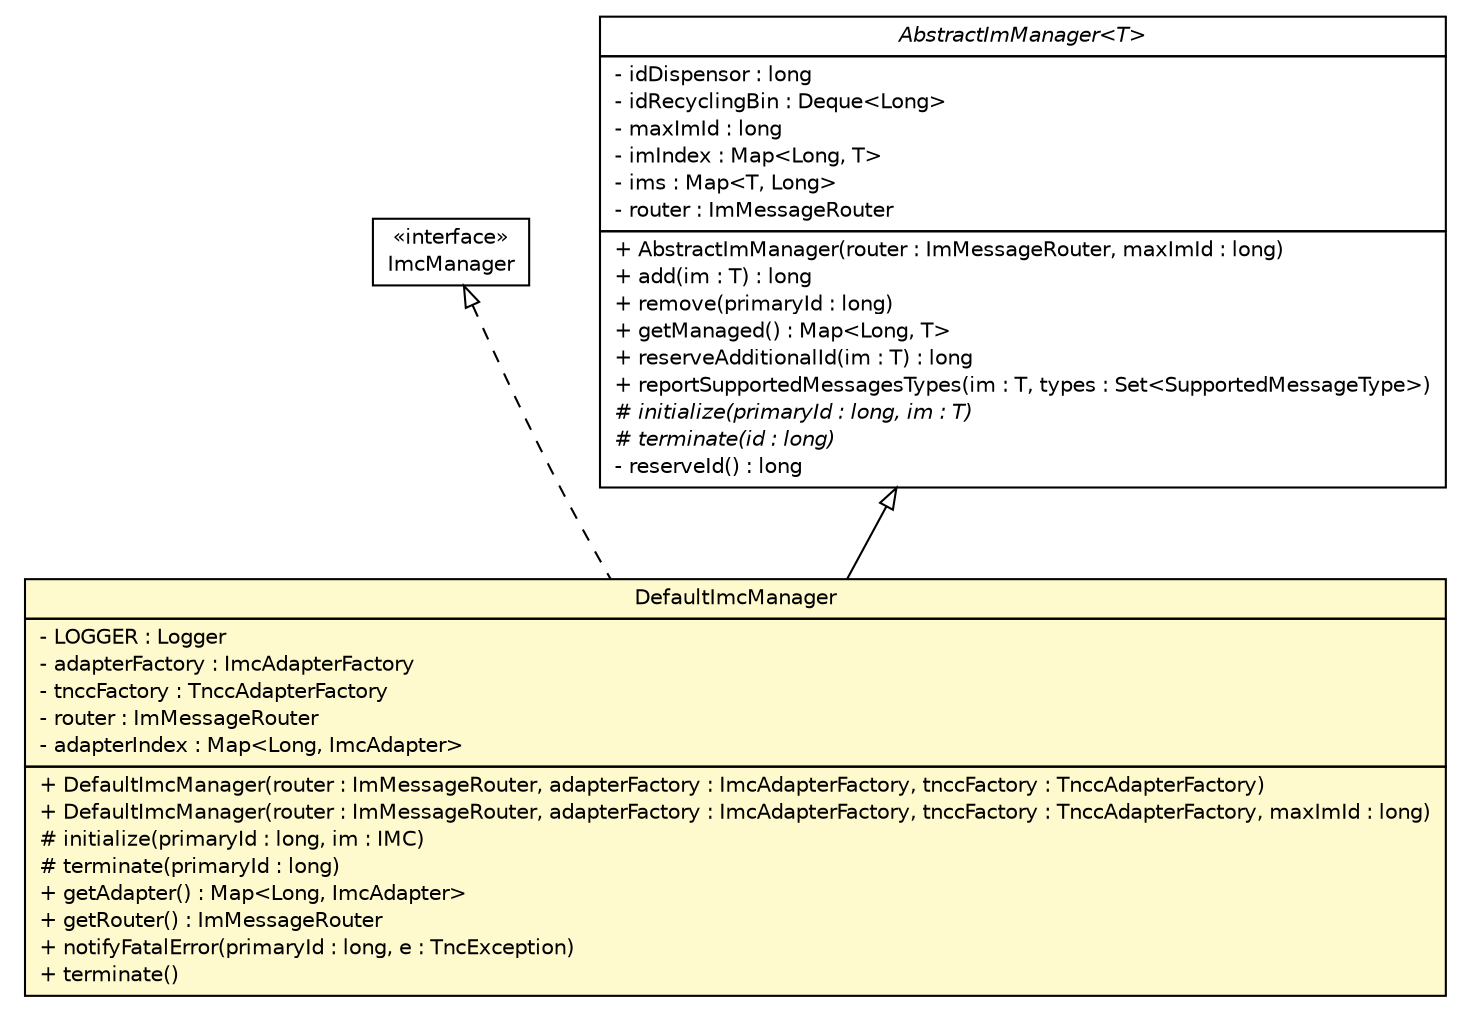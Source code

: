 #!/usr/local/bin/dot
#
# Class diagram 
# Generated by UMLGraph version R5_6 (http://www.umlgraph.org/)
#

digraph G {
	edge [fontname="Helvetica",fontsize=10,labelfontname="Helvetica",labelfontsize=10];
	node [fontname="Helvetica",fontsize=10,shape=plaintext];
	nodesep=0.25;
	ranksep=0.5;
	// de.hsbremen.tc.tnc.tnccs.im.manager.ImcManager
	c12725 [label=<<table title="de.hsbremen.tc.tnc.tnccs.im.manager.ImcManager" border="0" cellborder="1" cellspacing="0" cellpadding="2" port="p" href="../ImcManager.html">
		<tr><td><table border="0" cellspacing="0" cellpadding="1">
<tr><td align="center" balign="center"> &#171;interface&#187; </td></tr>
<tr><td align="center" balign="center"> ImcManager </td></tr>
		</table></td></tr>
		</table>>, URL="../ImcManager.html", fontname="Helvetica", fontcolor="black", fontsize=10.0];
	// de.hsbremen.tc.tnc.tnccs.im.manager.AbstractImManager<T>
	c12728 [label=<<table title="de.hsbremen.tc.tnc.tnccs.im.manager.AbstractImManager" border="0" cellborder="1" cellspacing="0" cellpadding="2" port="p" href="../AbstractImManager.html">
		<tr><td><table border="0" cellspacing="0" cellpadding="1">
<tr><td align="center" balign="center"><font face="Helvetica-Oblique"> AbstractImManager&lt;T&gt; </font></td></tr>
		</table></td></tr>
		<tr><td><table border="0" cellspacing="0" cellpadding="1">
<tr><td align="left" balign="left"> - idDispensor : long </td></tr>
<tr><td align="left" balign="left"> - idRecyclingBin : Deque&lt;Long&gt; </td></tr>
<tr><td align="left" balign="left"> - maxImId : long </td></tr>
<tr><td align="left" balign="left"> - imIndex : Map&lt;Long, T&gt; </td></tr>
<tr><td align="left" balign="left"> - ims : Map&lt;T, Long&gt; </td></tr>
<tr><td align="left" balign="left"> - router : ImMessageRouter </td></tr>
		</table></td></tr>
		<tr><td><table border="0" cellspacing="0" cellpadding="1">
<tr><td align="left" balign="left"> + AbstractImManager(router : ImMessageRouter, maxImId : long) </td></tr>
<tr><td align="left" balign="left"> + add(im : T) : long </td></tr>
<tr><td align="left" balign="left"> + remove(primaryId : long) </td></tr>
<tr><td align="left" balign="left"> + getManaged() : Map&lt;Long, T&gt; </td></tr>
<tr><td align="left" balign="left"> + reserveAdditionalId(im : T) : long </td></tr>
<tr><td align="left" balign="left"> + reportSupportedMessagesTypes(im : T, types : Set&lt;SupportedMessageType&gt;) </td></tr>
<tr><td align="left" balign="left"><font face="Helvetica-Oblique" point-size="10.0"> # initialize(primaryId : long, im : T) </font></td></tr>
<tr><td align="left" balign="left"><font face="Helvetica-Oblique" point-size="10.0"> # terminate(id : long) </font></td></tr>
<tr><td align="left" balign="left"> - reserveId() : long </td></tr>
		</table></td></tr>
		</table>>, URL="../AbstractImManager.html", fontname="Helvetica", fontcolor="black", fontsize=10.0];
	// de.hsbremen.tc.tnc.tnccs.im.manager.simple.DefaultImcManager
	c12732 [label=<<table title="de.hsbremen.tc.tnc.tnccs.im.manager.simple.DefaultImcManager" border="0" cellborder="1" cellspacing="0" cellpadding="2" port="p" bgcolor="lemonChiffon" href="./DefaultImcManager.html">
		<tr><td><table border="0" cellspacing="0" cellpadding="1">
<tr><td align="center" balign="center"> DefaultImcManager </td></tr>
		</table></td></tr>
		<tr><td><table border="0" cellspacing="0" cellpadding="1">
<tr><td align="left" balign="left"> - LOGGER : Logger </td></tr>
<tr><td align="left" balign="left"> - adapterFactory : ImcAdapterFactory </td></tr>
<tr><td align="left" balign="left"> - tnccFactory : TnccAdapterFactory </td></tr>
<tr><td align="left" balign="left"> - router : ImMessageRouter </td></tr>
<tr><td align="left" balign="left"> - adapterIndex : Map&lt;Long, ImcAdapter&gt; </td></tr>
		</table></td></tr>
		<tr><td><table border="0" cellspacing="0" cellpadding="1">
<tr><td align="left" balign="left"> + DefaultImcManager(router : ImMessageRouter, adapterFactory : ImcAdapterFactory, tnccFactory : TnccAdapterFactory) </td></tr>
<tr><td align="left" balign="left"> + DefaultImcManager(router : ImMessageRouter, adapterFactory : ImcAdapterFactory, tnccFactory : TnccAdapterFactory, maxImId : long) </td></tr>
<tr><td align="left" balign="left"> # initialize(primaryId : long, im : IMC) </td></tr>
<tr><td align="left" balign="left"> # terminate(primaryId : long) </td></tr>
<tr><td align="left" balign="left"> + getAdapter() : Map&lt;Long, ImcAdapter&gt; </td></tr>
<tr><td align="left" balign="left"> + getRouter() : ImMessageRouter </td></tr>
<tr><td align="left" balign="left"> + notifyFatalError(primaryId : long, e : TncException) </td></tr>
<tr><td align="left" balign="left"> + terminate() </td></tr>
		</table></td></tr>
		</table>>, URL="./DefaultImcManager.html", fontname="Helvetica", fontcolor="black", fontsize=10.0];
	//de.hsbremen.tc.tnc.tnccs.im.manager.simple.DefaultImcManager extends de.hsbremen.tc.tnc.tnccs.im.manager.AbstractImManager<org.trustedcomputinggroup.tnc.ifimc.IMC>
	c12728:p -> c12732:p [dir=back,arrowtail=empty];
	//de.hsbremen.tc.tnc.tnccs.im.manager.simple.DefaultImcManager implements de.hsbremen.tc.tnc.tnccs.im.manager.ImcManager
	c12725:p -> c12732:p [dir=back,arrowtail=empty,style=dashed];
}

